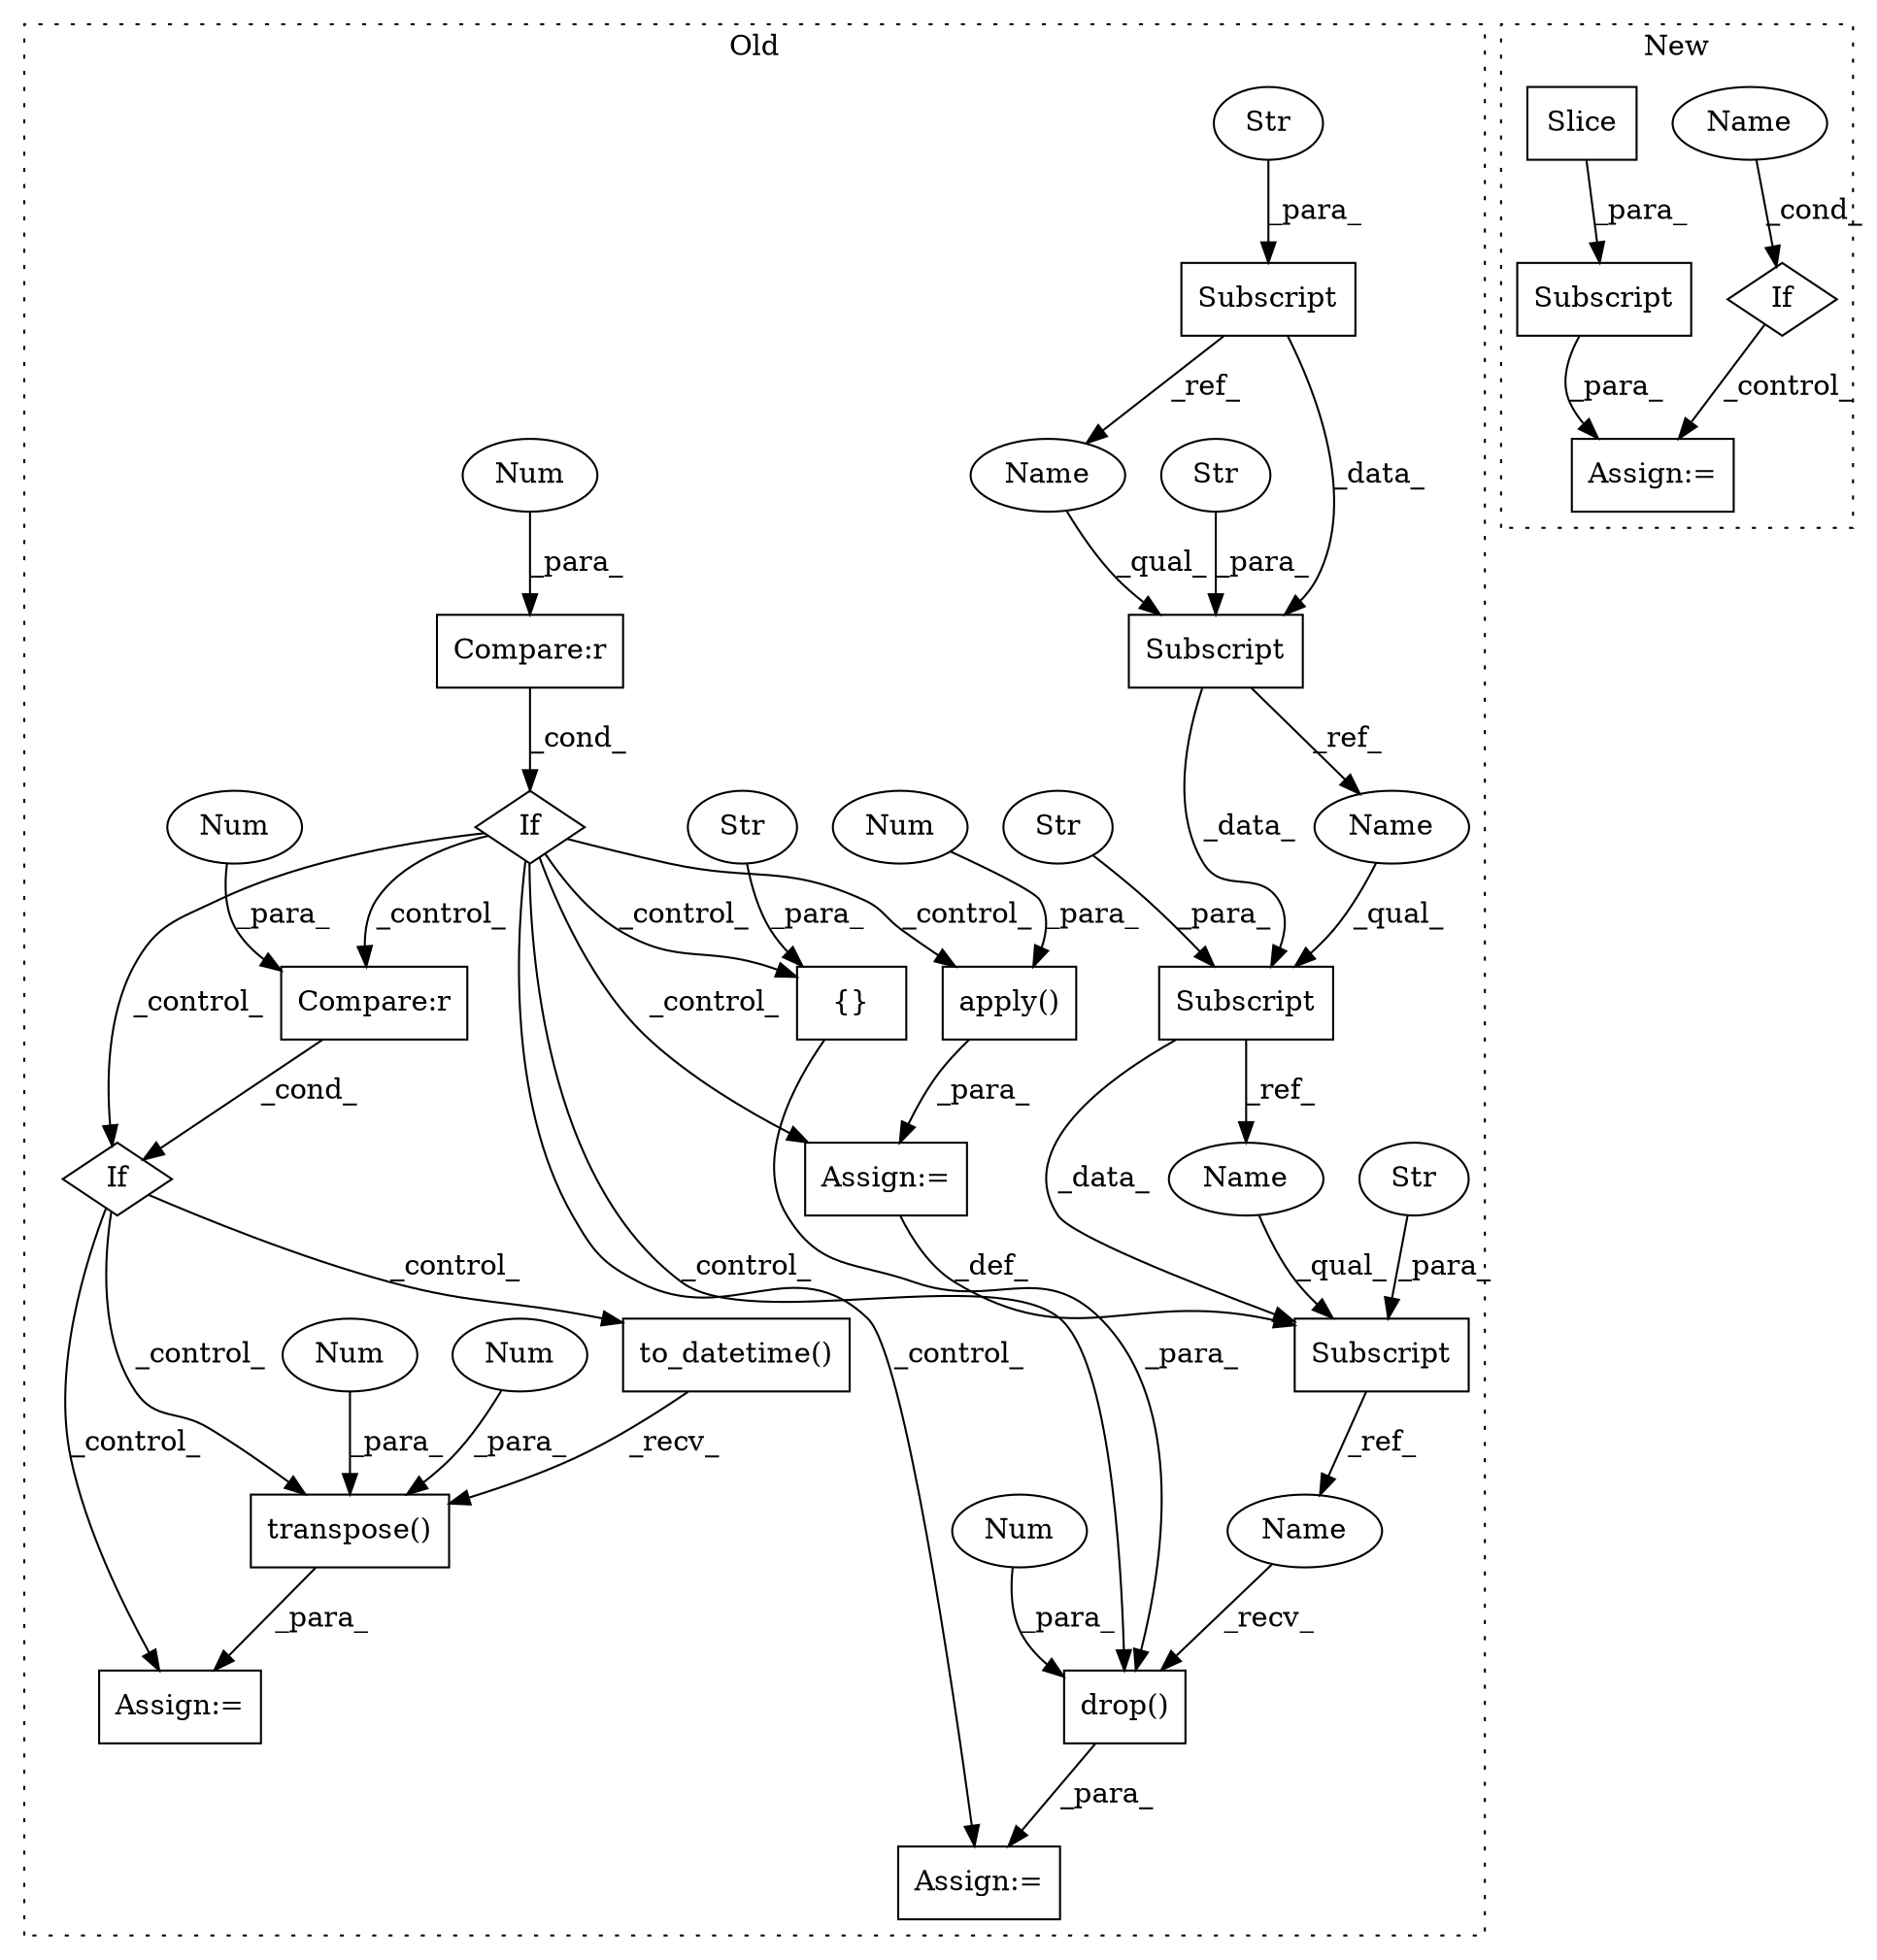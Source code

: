 digraph G {
subgraph cluster0 {
1 [label="to_datetime()" a="75" s="9684,9722" l="15,1" shape="box"];
3 [label="If" a="96" s="9628" l="0" shape="diamond"];
4 [label="Compare:r" a="40" s="9236" l="15" shape="box"];
5 [label="If" a="96" s="9233" l="3" shape="diamond"];
6 [label="Compare:r" a="40" s="9628" l="15" shape="box"];
7 [label="{}" a="59" s="9596,9603" l="1,0" shape="box"];
8 [label="Str" a="66" s="9597" l="6" shape="ellipse"];
13 [label="apply()" a="75" s="9514,9555" l="20,1" shape="box"];
14 [label="Subscript" a="63" s="9495,0" l="16,0" shape="box"];
15 [label="Str" a="66" s="9504" l="6" shape="ellipse"];
16 [label="Subscript" a="63" s="9413,0" l="19,0" shape="box"];
17 [label="Str" a="66" s="9422" l="9" shape="ellipse"];
18 [label="Subscript" a="63" s="9341,0" l="15,0" shape="box"];
19 [label="Str" a="66" s="9350" l="5" shape="ellipse"];
20 [label="Subscript" a="63" s="9265,0" l="17,0" shape="box"];
21 [label="Str" a="66" s="9274" l="7" shape="ellipse"];
22 [label="transpose()" a="75" s="9766,9790" l="21,1" shape="box"];
23 [label="Num" a="76" s="9250" l="1" shape="ellipse"];
24 [label="Num" a="76" s="9642" l="1" shape="ellipse"];
25 [label="Num" a="76" s="9554" l="1" shape="ellipse"];
26 [label="Num" a="76" s="9789" l="1" shape="ellipse"];
27 [label="Num" a="76" s="9787" l="1" shape="ellipse"];
28 [label="Assign:=" a="68" s="9511" l="3" shape="box"];
29 [label="Assign:=" a="68" s="9763" l="3" shape="box"];
30 [label="Assign:=" a="68" s="9579" l="3" shape="box"];
31 [label="drop()" a="75" s="9582,9606" l="14,1" shape="box"];
32 [label="Num" a="76" s="9605" l="1" shape="ellipse"];
33 [label="Name" a="87" s="9413" l="8" shape="ellipse"];
34 [label="Name" a="87" s="9582" l="8" shape="ellipse"];
35 [label="Name" a="87" s="9341" l="8" shape="ellipse"];
36 [label="Name" a="87" s="9495" l="8" shape="ellipse"];
label = "Old";
style="dotted";
}
subgraph cluster1 {
2 [label="If" a="96" s="8627" l="3" shape="diamond"];
9 [label="Name" a="87" s="8630" l="12" shape="ellipse"];
10 [label="Assign:=" a="68" s="8667" l="3" shape="box"];
11 [label="Slice" a="80" s="8685" l="15" shape="box"];
12 [label="Subscript" a="63" s="8670,0" l="31,0" shape="box"];
label = "New";
style="dotted";
}
1 -> 22 [label="_recv_"];
2 -> 10 [label="_control_"];
3 -> 1 [label="_control_"];
3 -> 29 [label="_control_"];
3 -> 22 [label="_control_"];
4 -> 5 [label="_cond_"];
5 -> 3 [label="_control_"];
5 -> 28 [label="_control_"];
5 -> 30 [label="_control_"];
5 -> 7 [label="_control_"];
5 -> 13 [label="_control_"];
5 -> 31 [label="_control_"];
5 -> 6 [label="_control_"];
6 -> 3 [label="_cond_"];
7 -> 31 [label="_para_"];
8 -> 7 [label="_para_"];
9 -> 2 [label="_cond_"];
11 -> 12 [label="_para_"];
12 -> 10 [label="_para_"];
13 -> 28 [label="_para_"];
14 -> 34 [label="_ref_"];
15 -> 14 [label="_para_"];
16 -> 14 [label="_data_"];
16 -> 36 [label="_ref_"];
17 -> 16 [label="_para_"];
18 -> 33 [label="_ref_"];
18 -> 16 [label="_data_"];
19 -> 18 [label="_para_"];
20 -> 35 [label="_ref_"];
20 -> 18 [label="_data_"];
21 -> 20 [label="_para_"];
22 -> 29 [label="_para_"];
23 -> 4 [label="_para_"];
24 -> 6 [label="_para_"];
25 -> 13 [label="_para_"];
26 -> 22 [label="_para_"];
27 -> 22 [label="_para_"];
28 -> 14 [label="_def_"];
31 -> 30 [label="_para_"];
32 -> 31 [label="_para_"];
33 -> 16 [label="_qual_"];
34 -> 31 [label="_recv_"];
35 -> 18 [label="_qual_"];
36 -> 14 [label="_qual_"];
}